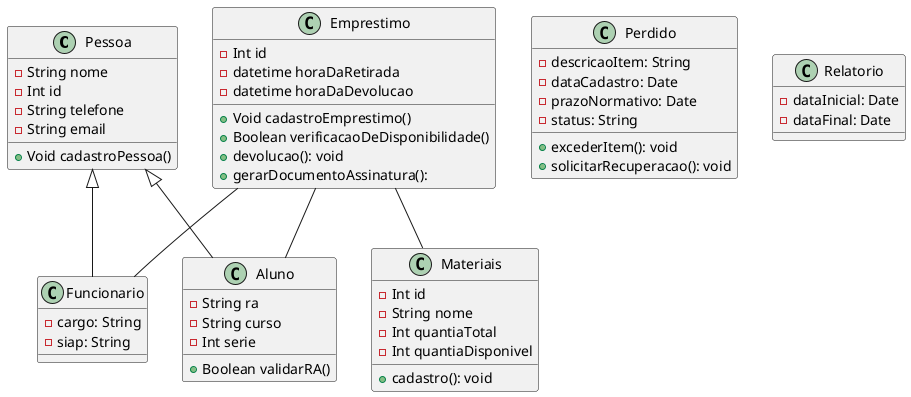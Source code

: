 @startuml   

class Pessoa { 
    -String nome
    -Int id
    -String telefone
    -String email

    +Void cadastroPessoa()
}
 
class Aluno {
    -String ra
    -String curso
    -Int serie

    +Boolean validarRA()
}

class Funcionario {
    -cargo: String
    -siap: String
}

class Materiais {
    -Int id
    -String nome
    -Int quantiaTotal
    -Int quantiaDisponivel

    +cadastro(): void
}

class Emprestimo{
    -Int id
    -datetime horaDaRetirada
    -datetime horaDaDevolucao

    +Void cadastroEmprestimo()
    +Boolean verificacaoDeDisponibilidade()
    +devolucao(): void
    +gerarDocumentoAssinatura(): 
}

class Perdido {
    -descricaoItem: String
    -dataCadastro: Date
    -prazoNormativo: Date
    -status: String
    +excederItem(): void
    +solicitarRecuperacao(): void
}

class Relatorio {
    -dataInicial: Date
    -dataFinal: Date
}


Pessoa <|-- Aluno
Pessoa <|-- Funcionario
Emprestimo -- Materiais
Emprestimo -- Aluno
Emprestimo -- Funcionario


@enduml

